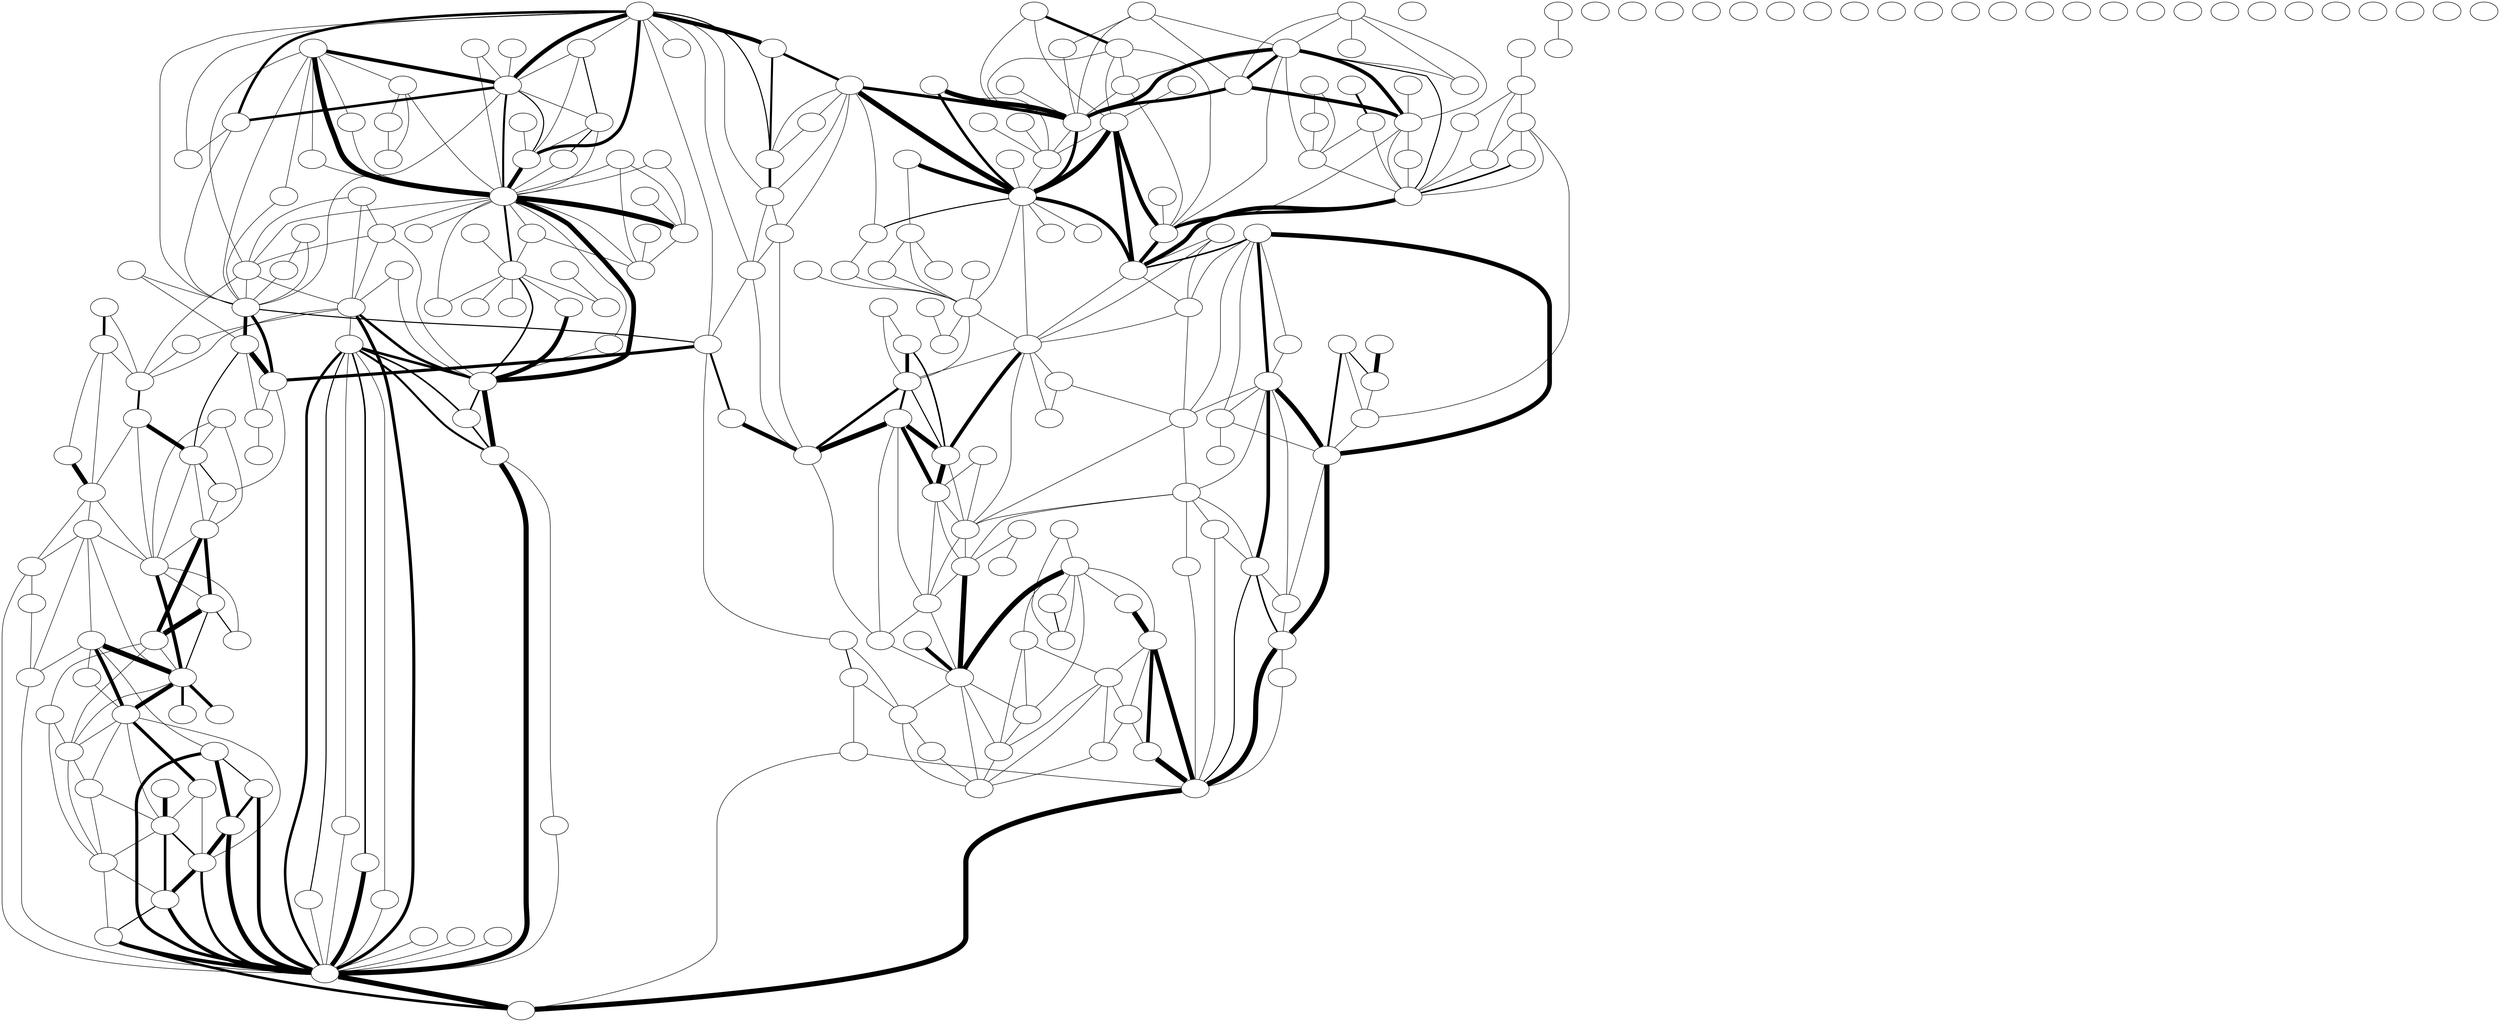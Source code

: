 graph G {
a0[label="", pos = "2205,-115!"];
a1[label="", pos = "360,-55!"];
a2[label="", pos = "2295,-265!"];
a3[label="", pos = "605,-95!"];
a4[label="", pos = "615,-110!"];
a5[label="", pos = "680,-105!"];
a6[label="", pos = "690,-125!"];
a7[label="", pos = "120,-85!"];
a8[label="", pos = "1390,-55!"];
a9[label="", pos = "2190,-105!"];
a10[label="", pos = "615,-100!"];
a11[label="", pos = "665,-160!"];
a12[label="", pos = "880,-95!"];
a13[label="", pos = "535,-130!"];
a14[label="", pos = "570,-105!"];
a15[label="", pos = "730,-105!"];
a16[label="", pos = "1085,-130!"];
a17[label="", pos = "545,-125!"];
a18[label="", pos = "875,-140!"];
a19[label="", pos = "905,-135!"];
a20[label="", pos = "100,-120!"];
a21[label="", pos = "190,-110!"];
a22[label="", pos = "450,-130!"];
a23[label="", pos = "890,-100!"];
a24[label="", pos = "45,-230!"];
a25[label="", pos = "1375,-130!"];
a26[label="", pos = "2610,-140!"];
a27[label="", pos = "635,-140!"];
a28[label="", pos = "410,-145!"];
a29[label="", pos = "520,-155!"];
a30[label="", pos = "2355,-125!"];
a31[label="", pos = "1985,-155!"];
a32[label="", pos = "735,-165!"];
a33[label="", pos = "2145,-135!"];
a34[label="", pos = "2655,-180!"];
a35[label="", pos = "610,-165!"];
a36[label="", pos = "865,-160!"];
a37[label="", pos = "1020,-175!"];
a38[label="", pos = "1330,-200!"];
a39[label="", pos = "2500,-180!"];
a40[label="", pos = "385,-170!"];
a41[label="", pos = "790,-180!"];
a42[label="", pos = "900,-185!"];
a43[label="", pos = "2135,-115!"];
a44[label="", pos = "195,-200!"];
a45[label="", pos = "180,-255!"];
a46[label="", pos = "395,-180!"];
a47[label="", pos = "880,-210!"];
a48[label="", pos = "855,-145!"];
a49[label="", pos = "2320,-180!"];
a50[label="", pos = "125,-240!"];
a51[label="", pos = "370,-160!"];
a52[label="", pos = "570,-175!"];
a53[label="", pos = "2425,-170!"];
a54[label="", pos = "715,-180!"];
a55[label="", pos = "915,-190!"];
a56[label="", pos = "1360,-210!"];
a57[label="", pos = "2320,-205!"];
a58[label="", pos = "1635,-125!"];
a59[label="", pos = "335,-205!"];
a60[label="", pos = "1270,-250!"];
a61[label="", pos = "1415,-225!"];
a62[label="", pos = "2695,-215!"];
a63[label="", pos = "720,-210!"];
a64[label="", pos = "1755,-225!"];
a65[label="", pos = "2430,-225!"];
a66[label="", pos = "810,-230!"];
a67[label="", pos = "1830,-250!"];
a68[label="", pos = "1935,-200!"];
a69[label="", pos = "830,-230!"];
a70[label="", pos = "1835,-225!"];
a71[label="", pos = "2605,-220!"];
a72[label="", pos = "230,-255!"];
a73[label="", pos = "2410,-225!"];
a74[label="", pos = "540,-265!"];
a75[label="", pos = "840,-215!"];
a76[label="", pos = "1035,-235!"];
a77[label="", pos = "1345,-195!"];
a78[label="", pos = "2355,-195!"];
a79[label="", pos = "1855,-220!"];
a80[label="", pos = "2635,-230!"];
a81[label="", pos = "1285,-270!"];
a82[label="", pos = "2300,-250!"];
a83[label="", pos = "1700,-260!"];
a84[label="", pos = "1290,-255!"];
a85[label="", pos = "1230,-220!"];
a86[label="", pos = "1330,-220!"];
a87[label="", pos = "200,-210!"];
a88[label="", pos = "1790,-255!"];
a89[label="", pos = "2670,-285!"];
a90[label="", pos = "2895,-220!"];
a91[label="", pos = "1400,-280!"];
a92[label="", pos = "2790,-280!"];
a93[label="", pos = "1335,-295!"];
a94[label="", pos = "1435,-280!"];
a95[label="", pos = "2965,-280!"];
a96[label="", pos = "3085,-295!"];
a97[label="", pos = "1190,-285!"];
a98[label="", pos = "1490,-280!"];
a99[label="", pos = "600,-350!"];
a100[label="", pos = "2515,-195!"];
a101[label="", pos = "2335,-310!"];
a102[label="", pos = "2840,-225!"];
a103[label="", pos = "710,-320!"];
a104[label="", pos = "1650,-310!"];
a105[label="", pos = "1630,-310!"];
a106[label="", pos = "2910,-315!"];
a107[label="", pos = "3030,-325!"];
a108[label="", pos = "1310,-320!"];
a109[label="", pos = "1340,-340!"];
a110[label="", pos = "1385,-325!"];
a111[label="", pos = "1565,-305!"];
a112[label="", pos = "1855,-315!"];
a113[label="", pos = "1015,-340!"];
a114[label="", pos = "945,-295!"];
a115[label="", pos = "1635,-320!"];
a116[label="", pos = "3010,-315!"];
a117[label="", pos = "2940,-335!"];
a118[label="", pos = "2615,-335!"];
a119[label="", pos = "50,-330!"];
a120[label="", pos = "1295,-315!"];
a121[label="", pos = "1640,-340!"];
a122[label="", pos = "2935,-335!"];
a123[label="", pos = "1035,-365!"];
a124[label="", pos = "1335,-340!"];
a125[label="", pos = "2430,-340!"];
a126[label="", pos = "1065,-345!"];
a127[label="", pos = "2585,-390!"];
a128[label="", pos = "625,-445!"];
a129[label="", pos = "1690,-400!"];
a130[label="", pos = "90,-405!"];
a131[label="", pos = "980,-400!"];
a132[label="", pos = "1480,-375!"];
a133[label="", pos = "2520,-425!"];
a134[label="", pos = "3060,-380!"];
a135[label="", pos = "925,-425!"];
a136[label="", pos = "1005,-435!"];
a137[label="", pos = "1885,-405!"];
a138[label="", pos = "1460,-385!"];
a139[label="", pos = "1825,-420!"];
a140[label="", pos = "2130,-440!"];
a141[label="", pos = "470,-470!"];
a142[label="", pos = "2075,-465!"];
a143[label="", pos = "475,-470!"];
a144[label="", pos = "940,-490!"];
a145[label="", pos = "1005,-505!"];
a146[label="", pos = "1620,-575!"];
a147[label="", pos = "2445,-525!"];
a148[label="", pos = "1495,-425!"];
a149[label="", pos = "2370,-550!"];
a150[label="", pos = "920,-560!"];
a151[label="", pos = "1510,-555!"];
a152[label="", pos = "2170,-580!"];
a153[label="", pos = "2480,-550!"];
a154[label="", pos = "1500,-580!"];
a155[label="", pos = "2305,-570!"];
a156[label="", pos = "1230,-590!"];
a157[label="", pos = "1575,-600!"];
a158[label="", pos = "2275,-635!"];
a159[label="", pos = "1215,-500!"];
a160[label="", pos = "1055,-555!"];
a161[label="", pos = "2100,-620!"];
a162[label="", pos = "935,-595!"];
a163[label="", pos = "1360,-695!"];
a164[label="", pos = "120,-585!"];
a165[label="", pos = "585,-550!"];
a166[label="", pos = "1520,-510!"];
a167[label="", pos = "2195,-715!"];
a168[label="", pos = "1995,-610!"];
a169[label="", pos = "2775,-725!"];
a170[label="", pos = "945,-635!"];
a171[label="", pos = "1160,-525!"];
a172[label="", pos = "1780,-790!"];
a173[label="", pos = "1815,-780!"];
a174[label="", pos = "2810,-560!"];
a175[label="", pos = "1235,-720!"];
a176[label="", pos = "2330,-730!"];
a177[label="", pos = "480,-750!"];
a178[label="", pos = "2105,-800!"];
a179[label="", pos = "1830,-800!"];
a180[label="", pos = "2020,-780!"];
a181[label="", pos = "955,-670!"];
a182[label="", pos = "2795,-795!"];
a183[label="", pos = "1485,-790!"];
a184[label="", pos = "1510,-810!"];
a185[label="", pos = "1690,-840!"];
a186[label="", pos = "1710,-880!"];
a187[label="", pos = "1625,-870!"];
a188[label="", pos = "2305,-725!"];
a189[label="", pos = "990,-915!"];
a190[label="", pos = "2280,-785!"];
a191[label="", pos = "1485,-910!"];
a192[label="", pos = "1985,-955!"];
a193[label="", pos = "2040,-930!"];
a194[label="", pos = "2060,-930!"];
a195[label="", pos = "1150,-820!"];
a196[label="", pos = "970,-770!"];
a197[label="", pos = "1550,-850!"];
a198[label="", pos = "1665,-975!"];
a199[label="", pos = "980,-845!"];
a200[label="", pos = "2300,-885!"];
a201[label="", pos = "1410,-1120!"];
a202[label="", pos = "2545,-1065!"];
a203[label="", pos = "2290,-945!"];
a204[label="", pos = "2250,-1035!"];
a205[label="", pos = "1530,-1260!"];
a206[label="", pos = "2280,-990!"];
a207[label="", pos = "530,-1300!"];
a208[label="", pos = "1680,-1255!"];
a209[label="", pos = "2260,-1175!"];
a210[label="", pos = "1045,-1090!"];
a211[label="", pos = "2540,-1185!"];
a212[label="", pos = "1090,-1205!"];
a213[label="", pos = "2000,-1205!"];
a214[label="", pos = "2505,-1240!"];
a215[label="", pos = "2985,-1380!"];
a216[label="", pos = "2380,-1260!"];
a217[label="", pos = "2245,-1305!"];
a218[label="", pos = "1010,-1220!"];
a219[label="", pos = "1625,-1290!"];
a220[label="", pos = "2000,-1560!"];
a221[label="", pos = "1510,-1220!"];
a222[label="", pos = "2190,-1475!"];
a223[label="", pos = "2215,-1365!"];
a224[label="", pos = "1825,-1430!"];
a225[label="", pos = "2350,-1455!"];
a226[label="", pos = "1240,-1350!"];
a227[label="", pos = "2255,-1620!"];
a228[label="", pos = "1295,-1435!"];
a229[label="", pos = "1280,-1415!"];
a230[label="", pos = "2555,-1565!"];
a231[label="", pos = "1325,-1480!"];
a232[label="", pos = "1505,-1690!"];
a233[label="", pos = "1475,-1630!"];
a234[label="", pos = "1995,-1685!"];
a235[label="", pos = "1630,-1565!"];
a236[label="", pos = "1490,-1670!"];
a237[label="", pos = "1695,-1735!"];
a238[label="", pos = "1325,-1625!"];
a239[label="", pos = "1815,-1705!"];
a240[label="", pos = "2155,-1600!"];
a241[label="", pos = "1670,-1750!"];
a242[label="", pos = "1510,-1710!"];
a243[label="", pos = "770,-1780!"];
a244[label="", pos = "2075,-1835!"];
a245[label="", pos = "1740,-1830!"];
a246[label="", pos = "1645,-1940!"];
a247[label="", pos = "1480,-1935!"];
a248[label="", pos = "1510,-2180!"];
a0--a9[penwidth=1];
a0--a25[penwidth=8];
a0--a30[penwidth=1];
a0--a43[penwidth=8];
a0--a58[penwidth=5];
a0--a77[penwidth=2];
a0--a78[penwidth=6];
a0--a83[penwidth=1];
a0--a105[penwidth=1];
a0--a111[penwidth=1];
a0--a139[penwidth=1];
a0--a146[penwidth=1];
a2--a43[penwidth=7];
a2--a64[penwidth=1];
a2--a67[penwidth=1];
a2--a68[penwidth=1];
a2--a82[penwidth=1];
a2--a89[penwidth=10];
a2--a137[penwidth=1];
a2--a139[penwidth=1];
a3--a5[penwidth=1];
a4--a10[penwidth=1];
a4--a11[penwidth=1];
a4--a27[penwidth=1];
a4--a35[penwidth=1];
a4--a54[penwidth=1];
a6--a11[penwidth=1];
a6--a15[penwidth=1];
a6--a27[penwidth=1];
a6--a48[penwidth=1];
a7--a21[penwidth=1];
a11--a27[penwidth=6];
a11--a35[penwidth=1];
a11--a41[penwidth=1];
a11--a48[penwidth=7];
a11--a52[penwidth=1];
a11--a54[penwidth=7];
a11--a74[penwidth=2];
a11--a75[penwidth=1];
a12--a48[penwidth=1];
a13--a17[penwidth=1];
a13--a52[penwidth=1];
a15--a48[penwidth=1];
a17--a52[penwidth=1];
a18--a36[penwidth=5];
a18--a47[penwidth=1];
a18--a48[penwidth=1];
a19--a47[penwidth=1];
a21--a45[penwidth=1];
a21--a51[penwidth=1];
a21--a59[penwidth=1];
a23--a55[penwidth=1];
a24--a50[penwidth=9];
a25--a38[penwidth=5];
a25--a77[penwidth=4];
a27--a48[penwidth=6];
a27--a54[penwidth=7];
a30--a43[penwidth=1];
a30--a49[penwidth=2];
a30--a78[penwidth=1];
a31--a43[penwidth=1];
a32--a54[penwidth=1];
a33--a43[penwidth=1];
a33--a89[penwidth=1];
a36--a41[penwidth=1];
a36--a47[penwidth=1];
a36--a48[penwidth=1];
a36--a75[penwidth=1];
a37--a48[penwidth=9];
a37--a55[penwidth=1];
a37--a85[penwidth=5];
a38--a48[penwidth=6];
a38--a61[penwidth=1];
a38--a77[penwidth=1];
a38--a83[penwidth=1];
a38--a85[penwidth=10];
a38--a86[penwidth=1];
a38--a98[penwidth=1];
a39--a100[penwidth=1];
a40--a46[penwidth=4];
a41--a48[penwidth=1];
a41--a75[penwidth=1];
a42--a55[penwidth=1];
a43--a49[penwidth=1];
a43--a58[penwidth=5];
a43--a78[penwidth=2];
a43--a89[penwidth=4];
a43--a139[penwidth=1];
a44--a50[penwidth=2];
a44--a87[penwidth=1];
a44--a164[penwidth=4];
a45--a59[penwidth=1];
a45--a72[penwidth=1];
a45--a74[penwidth=1];
a45--a87[penwidth=1];
a46--a52[penwidth=1];
a46--a74[penwidth=1];
a47--a55[penwidth=1];
a47--a75[penwidth=8];
a47--a85[penwidth=10];
a47--a114[penwidth=8];
a48--a55[penwidth=1];
a48--a85[penwidth=6];
a49--a57[penwidth=2];
a49--a78[penwidth=1];
a49--a89[penwidth=1];
a50--a87[penwidth=1];
a51--a74[penwidth=1];
a52--a74[penwidth=1];
a54--a63[penwidth=1];
a54--a74[penwidth=1];
a54--a75[penwidth=1];
a55--a85[penwidth=1];
a57--a89[penwidth=1];
a58--a105[penwidth=1];
a58--a139[penwidth=1];
a59--a74[penwidth=1];
a60--a81[penwidth=1];
a60--a85[penwidth=8];
a61--a77[penwidth=1];
a62--a89[penwidth=1];
a62--a100[penwidth=1];
a62--a102[penwidth=1];
a63--a74[penwidth=1];
a64--a139[penwidth=1];
a65--a78[penwidth=1];
a67--a70[penwidth=1];
a67--a79[penwidth=1];
a67--a89[penwidth=1];
a68--a89[penwidth=1];
a69--a75[penwidth=1];
a70--a79[penwidth=1];
a71--a89[penwidth=1];
a71--a100[penwidth=1];
a72--a74[penwidth=3];
a74--a75[penwidth=6];
a74--a114[penwidth=8];
a75--a114[penwidth=7];
a76--a85[penwidth=1];
a77--a83[penwidth=5];
a78--a89[penwidth=8];
a81--a84[penwidth=1];
a81--a108[penwidth=1];
a81--a120[penwidth=1];
a82--a89[penwidth=1];
a83--a98[penwidth=1];
a83--a111[penwidth=1];
a85--a86[penwidth=2];
a85--a91[penwidth=1];
a85--a97[penwidth=1];
a85--a114[penwidth=7];
a85--a120[penwidth=1];
a85--a126[penwidth=1];
a86--a94[penwidth=1];
a87--a164[penwidth=1];
a89--a90[penwidth=1];
a89--a96[penwidth=4];
a89--a100[penwidth=10];
a89--a102[penwidth=1];
a89--a107[penwidth=1];
a89--a118[penwidth=1];
a89--a125[penwidth=1];
a89--a127[penwidth=1];
a89--a137[penwidth=1];
a89--a174[penwidth=9];
a90--a96[penwidth=1];
a90--a102[penwidth=1];
a92--a102[penwidth=1];
a93--a120[penwidth=1];
a94--a120[penwidth=1];
a95--a96[penwidth=1];
a96--a106[penwidth=1];
a96--a107[penwidth=1];
a96--a116[penwidth=1];
a96--a122[penwidth=1];
a96--a134[penwidth=1];
a96--a174[penwidth=3];
a98--a111[penwidth=1];
a98--a166[penwidth=1];
a99--a103[penwidth=1];
a99--a114[penwidth=3];
a99--a123[penwidth=1];
a99--a128[penwidth=6];
a99--a135[penwidth=1];
a99--a141[penwidth=1];
a99--a164[penwidth=9];
a100--a102[penwidth=1];
a101--a125[penwidth=1];
a101--a137[penwidth=1];
a101--a140[penwidth=1];
a103--a128[penwidth=1];
a108--a120[penwidth=1];
a109--a124[penwidth=1];
a110--a120[penwidth=1];
a111--a146[penwidth=1];
a111--a166[penwidth=1];
a113--a114[penwidth=1];
a113--a123[penwidth=1];
a113--a126[penwidth=1];
a114--a123[penwidth=1];
a114--a126[penwidth=1];
a115--a121[penwidth=1];
a115--a139[penwidth=1];
a117--a122[penwidth=1];
a120--a124[penwidth=1];
a120--a126[penwidth=1];
a120--a148[penwidth=1];
a121--a139[penwidth=1];
a123--a126[penwidth=1];
a123--a135[penwidth=1];
a125--a137[penwidth=1];
a125--a140[penwidth=1];
a125--a174[penwidth=1];
a126--a131[penwidth=1];
a126--a136[penwidth=1];
a126--a148[penwidth=1];
a126--a159[penwidth=7];
a126--a171[penwidth=1];
a127--a174[penwidth=1];
a128--a135[penwidth=1];
a128--a141[penwidth=1];
a128--a144[penwidth=1];
a128--a164[penwidth=9];
a128--a165[penwidth=7];
a128--a177[penwidth=1];
a129--a139[penwidth=1];
a129--a168[penwidth=1];
a131--a135[penwidth=1];
a131--a136[penwidth=1];
a132--a138[penwidth=1];
a132--a148[penwidth=1];
a133--a140[penwidth=1];
a133--a174[penwidth=1];
a134--a174[penwidth=8];
a135--a144[penwidth=1];
a135--a171[penwidth=1];
a137--a139[penwidth=1];
a137--a140[penwidth=1];
a137--a161[penwidth=1];
a138--a148[penwidth=7];
a138--a159[penwidth=3];
a139--a146[penwidth=2];
a139--a168[penwidth=7];
a139--a172[penwidth=6];
a140--a142[penwidth=1];
a140--a147[penwidth=1];
a140--a161[penwidth=1];
a140--a174[penwidth=5];
a140--a246[penwidth=6];
a141--a143[penwidth=1];
a141--a164[penwidth=1];
a142--a161[penwidth=1];
a144--a150[penwidth=1];
a144--a165[penwidth=1];
a144--a170[penwidth=1];
a144--a171[penwidth=1];
a144--a175[penwidth=1];
a145--a160[penwidth=1];
a145--a175[penwidth=1];
a146--a157[penwidth=4];
a146--a172[penwidth=6];
a146--a197[penwidth=1];
a147--a149[penwidth=2];
a147--a153[penwidth=1];
a147--a155[penwidth=3];
a147--a169[penwidth=1];
a147--a174[penwidth=5];
a147--a182[penwidth=3];
a147--a215[penwidth=4];
a147--a246[penwidth=5];
a148--a151[penwidth=4];
a148--a159[penwidth=2];
a148--a166[penwidth=5];
a149--a246[penwidth=1];
a150--a165[penwidth=1];
a150--a247[penwidth=1];
a151--a159[penwidth=9];
a151--a163[penwidth=8];
a151--a166[penwidth=10];
a151--a183[penwidth=1];
a151--a184[penwidth=1];
a152--a158[penwidth=5];
a152--a161[penwidth=1];
a153--a246[penwidth=1];
a155--a246[penwidth=9];
a156--a163[penwidth=1];
a156--a171[penwidth=1];
a157--a166[penwidth=8];
a158--a161[penwidth=1];
a158--a176[penwidth=1];
a158--a188[penwidth=1];
a159--a163[penwidth=10];
a159--a171[penwidth=1];
a161--a167[penwidth=4];
a163--a171[penwidth=1];
a163--a175[penwidth=1];
a163--a183[penwidth=1];
a164--a177[penwidth=1];
a164--a207[penwidth=10];
a165--a177[penwidth=1];
a165--a207[penwidth=3];
a165--a247[penwidth=2];
a166--a184[penwidth=1];
a167--a180[penwidth=8];
a167--a188[penwidth=1];
a167--a192[penwidth=1];
a168--a172[penwidth=10];
a168--a173[penwidth=1];
a168--a180[penwidth=2];
a169--a246[penwidth=1];
a170--a247[penwidth=1];
a171--a175[penwidth=1];
a171--a183[penwidth=1];
a172--a173[penwidth=1];
a172--a185[penwidth=1];
a173--a179[penwidth=1];
a174--a182[penwidth=3];
a174--a215[penwidth=10];
a175--a183[penwidth=1];
a175--a201[penwidth=10];
a176--a188[penwidth=9];
a177--a207[penwidth=1];
a178--a180[penwidth=1];
a178--a186[penwidth=1];
a178--a192[penwidth=1];
a180--a185[penwidth=2];
a180--a186[penwidth=1];
a180--a192[penwidth=1];
a182--a215[penwidth=3];
a183--a184[penwidth=1];
a183--a201[penwidth=1];
a184--a201[penwidth=1];
a185--a186[penwidth=1];
a186--a192[penwidth=1];
a186--a193[penwidth=7];
a186--a198[penwidth=8];
a188--a190[penwidth=1];
a188--a192[penwidth=1];
a188--a200[penwidth=1];
a189--a195[penwidth=1];
a189--a199[penwidth=1];
a190--a192[penwidth=1];
a190--a200[penwidth=1];
a190--a204[penwidth=1];
a190--a206[penwidth=1];
a190--a208[penwidth=1];
a191--a201[penwidth=7];
a192--a193[penwidth=1];
a192--a194[penwidth=1];
a192--a208[penwidth=7];
a193--a194[penwidth=2];
a193--a198[penwidth=10];
a193--a208[penwidth=2];
a195--a196[penwidth=1];
a195--a199[penwidth=1];
a195--a201[penwidth=10];
a195--a210[penwidth=1];
a195--a212[penwidth=1];
a195--a218[penwidth=1];
a195--a226[penwidth=1];
a196--a199[penwidth=2];
a197--a205[penwidth=2];
a197--a221[penwidth=1];
a198--a208[penwidth=1];
a198--a219[penwidth=1];
a198--a235[penwidth=1];
a200--a203[penwidth=1];
a200--a246[penwidth=1];
a201--a221[penwidth=1];
a201--a226[penwidth=1];
a201--a229[penwidth=1];
a201--a236[penwidth=1];
a202--a246[penwidth=1];
a203--a206[penwidth=1];
a204--a206[penwidth=1];
a204--a208[penwidth=10];
a204--a209[penwidth=1];
a204--a217[penwidth=1];
a204--a220[penwidth=7];
a205--a221[penwidth=1];
a205--a242[penwidth=1];
a206--a246[penwidth=1];
a207--a243[penwidth=1];
a207--a247[penwidth=10];
a208--a213[penwidth=6];
a208--a220[penwidth=8];
a208--a224[penwidth=5];
a208--a235[penwidth=1];
a209--a220[penwidth=1];
a210--a218[penwidth=10];
a211--a246[penwidth=1];
a212--a226[penwidth=1];
a212--a228[penwidth=1];
a212--a229[penwidth=1];
a214--a246[penwidth=1];
a215--a230[penwidth=1];
a215--a246[penwidth=10];
a217--a225[penwidth=2];
a217--a227[penwidth=8];
a217--a246[penwidth=6];
a218--a228[penwidth=1];
a218--a231[penwidth=1];
a218--a238[penwidth=7];
a218--a247[penwidth=9];
a219--a235[penwidth=1];
a219--a241[penwidth=1];
a220--a222[penwidth=6];
a220--a235[penwidth=1];
a220--a237[penwidth=1];
a220--a239[penwidth=1];
a220--a240[penwidth=1];
a221--a232[penwidth=1];
a221--a236[penwidth=1];
a222--a239[penwidth=1];
a222--a240[penwidth=1];
a225--a227[penwidth=5];
a225--a246[penwidth=7];
a226--a229[penwidth=1];
a227--a240[penwidth=8];
a227--a246[penwidth=9];
a228--a229[penwidth=1];
a228--a231[penwidth=1];
a228--a233[penwidth=1];
a228--a236[penwidth=1];
a229--a236[penwidth=1];
a230--a246[penwidth=1];
a231--a233[penwidth=1];
a231--a238[penwidth=1];
a232--a236[penwidth=1];
a233--a236[penwidth=1];
a234--a239[penwidth=9];
a235--a237[penwidth=1];
a235--a241[penwidth=1];
a237--a239[penwidth=1];
a237--a241[penwidth=1];
a238--a247[penwidth=10];
a239--a240[penwidth=3];
a239--a241[penwidth=1];
a239--a244[penwidth=5];
a240--a244[penwidth=8];
a240--a246[penwidth=5];
a241--a244[penwidth=1];
a241--a245[penwidth=1];
a242--a247[penwidth=1];
a242--a248[penwidth=1];
a243--a247[penwidth=1];
a244--a245[penwidth=2];
a244--a246[penwidth=7];
a245--a246[penwidth=7];
a245--a248[penwidth=5];
a246--a248[penwidth=10];
a247--a248[penwidth=10];
}